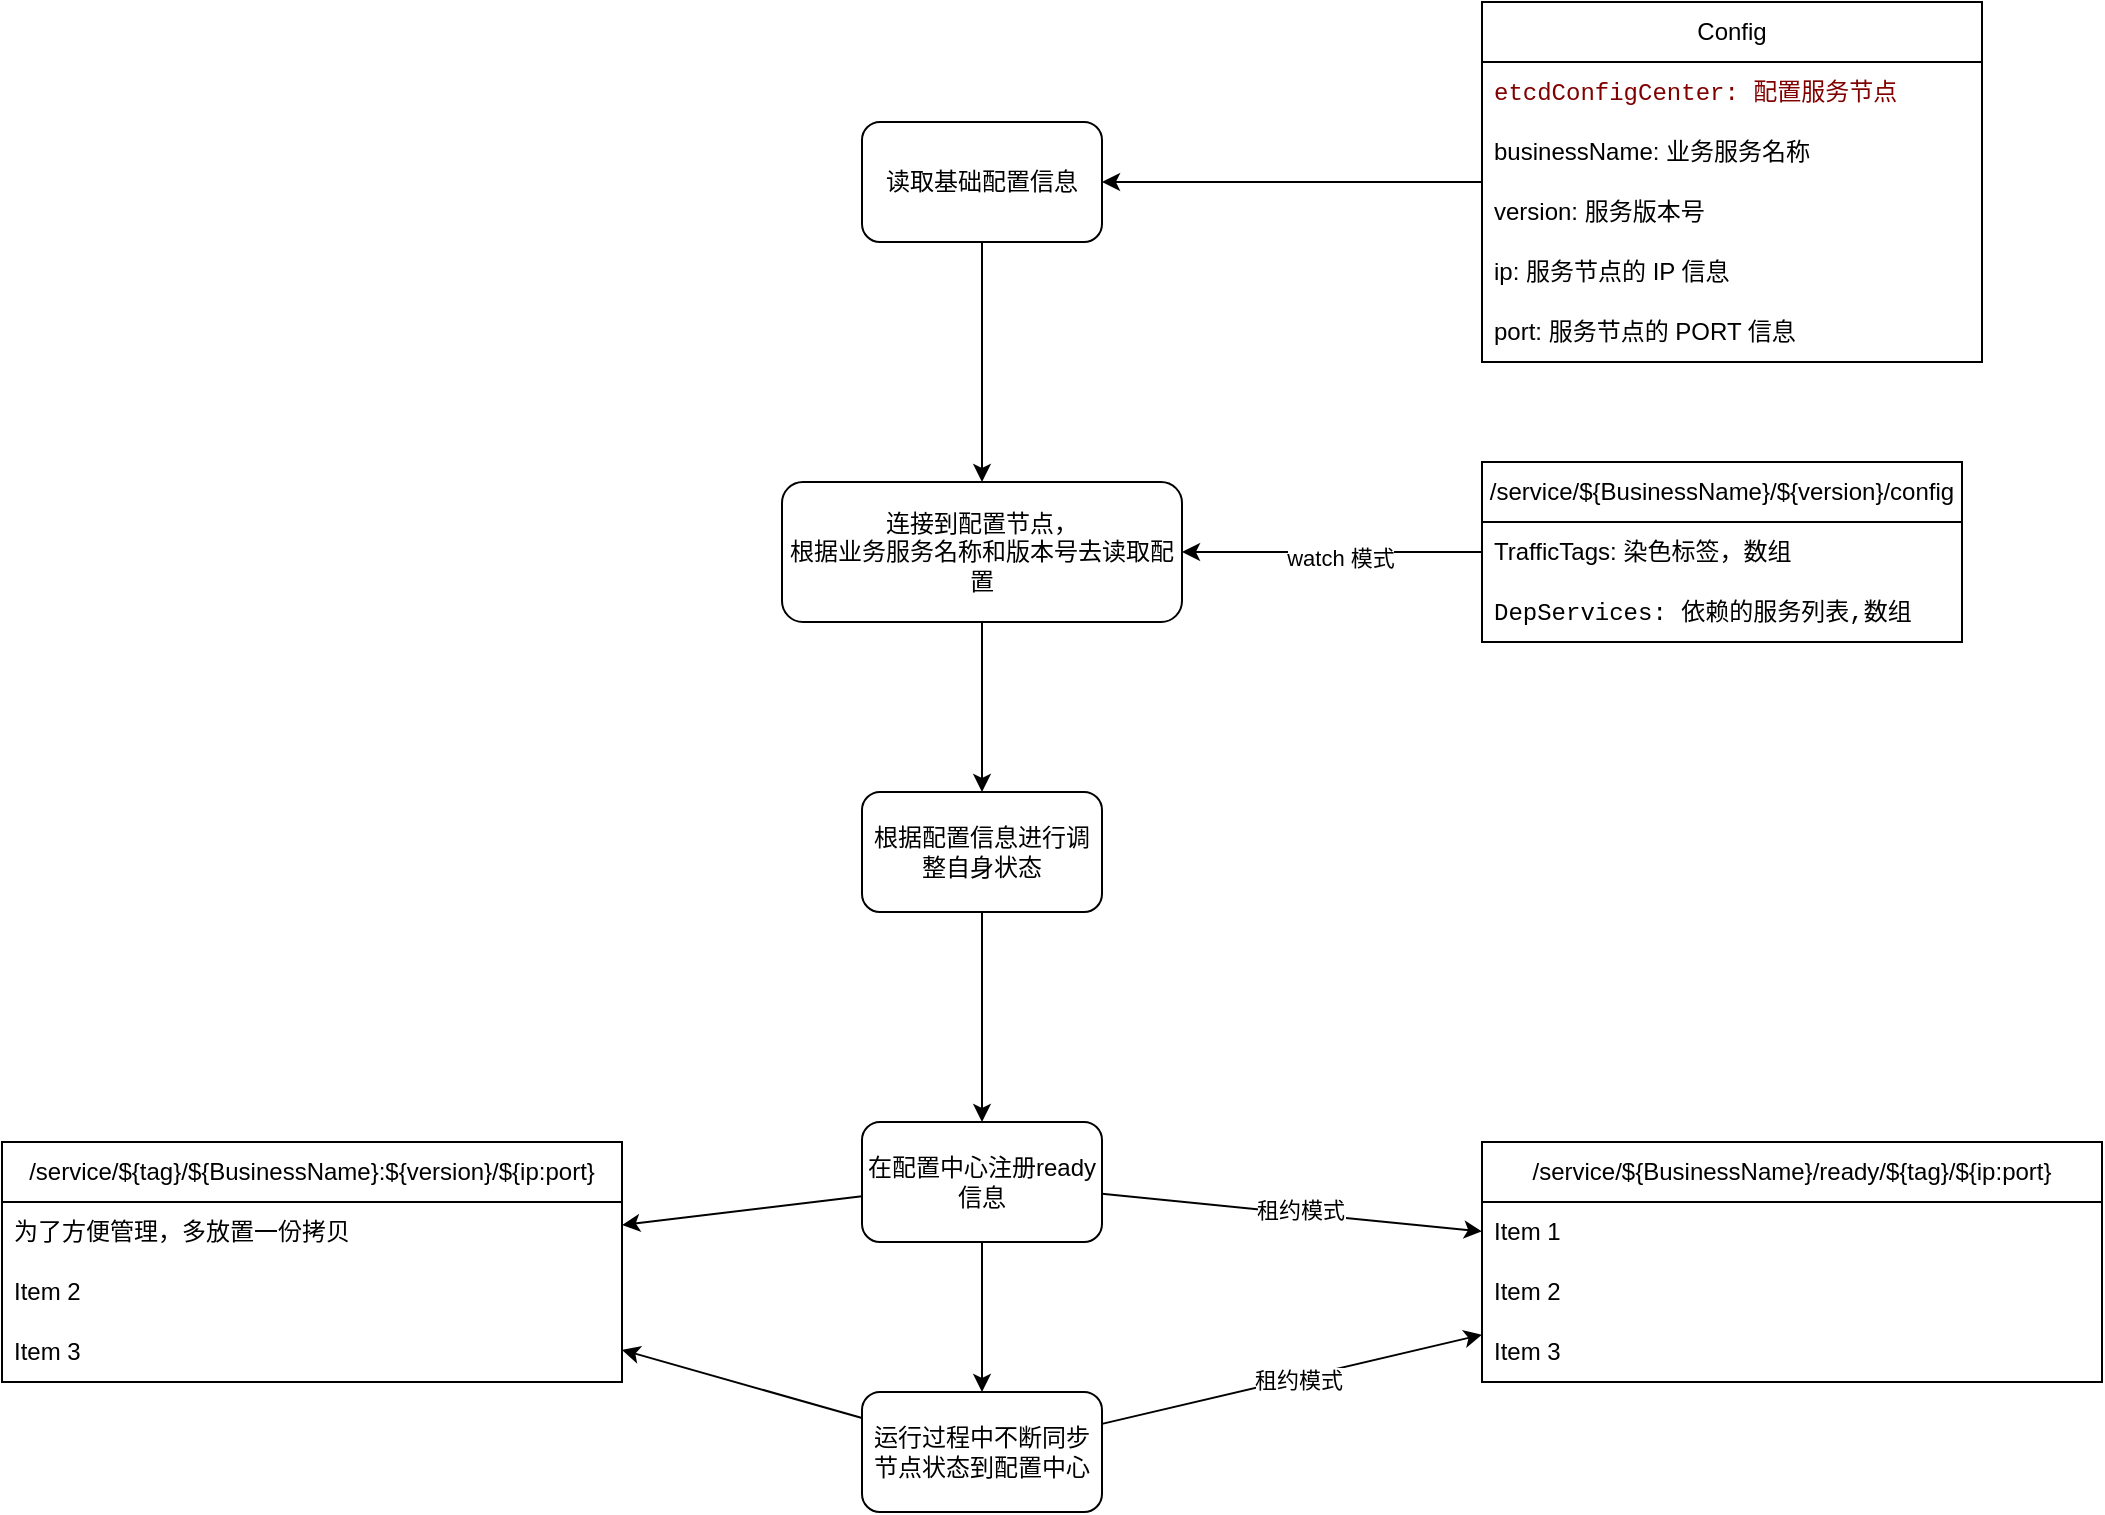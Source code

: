 <mxfile>
    <diagram id="pjNIeP8AtsBLkjPyPWQF" name="Page-1">
        <mxGraphModel dx="1611" dy="470" grid="1" gridSize="10" guides="1" tooltips="1" connect="1" arrows="1" fold="1" page="1" pageScale="1" pageWidth="827" pageHeight="1169" math="0" shadow="0">
            <root>
                <mxCell id="0"/>
                <mxCell id="1" parent="0"/>
                <mxCell id="14" value="" style="edgeStyle=none;html=1;" parent="1" source="6" target="13" edge="1">
                    <mxGeometry relative="1" as="geometry"/>
                </mxCell>
                <mxCell id="6" value="读取基础配置信息" style="rounded=1;whiteSpace=wrap;html=1;" parent="1" vertex="1">
                    <mxGeometry x="210" y="130" width="120" height="60" as="geometry"/>
                </mxCell>
                <mxCell id="12" style="edgeStyle=none;html=1;" parent="1" source="7" target="6" edge="1">
                    <mxGeometry relative="1" as="geometry"/>
                </mxCell>
                <mxCell id="7" value="Config" style="swimlane;fontStyle=0;childLayout=stackLayout;horizontal=1;startSize=30;horizontalStack=0;resizeParent=1;resizeParentMax=0;resizeLast=0;collapsible=1;marginBottom=0;whiteSpace=wrap;html=1;" parent="1" vertex="1">
                    <mxGeometry x="520" y="70" width="250" height="180" as="geometry"/>
                </mxCell>
                <mxCell id="11" value="&lt;span style=&quot;color: rgb(128, 0, 0); font-family: Menlo, Monaco, &amp;quot;Courier New&amp;quot;, monospace; white-space: pre; background-color: rgb(255, 255, 255);&quot;&gt;etcdConfigCenter: 配置服务节点&lt;/span&gt;" style="text;strokeColor=none;fillColor=none;align=left;verticalAlign=middle;spacingLeft=4;spacingRight=4;overflow=hidden;points=[[0,0.5],[1,0.5]];portConstraint=eastwest;rotatable=0;whiteSpace=wrap;html=1;" parent="7" vertex="1">
                    <mxGeometry y="30" width="250" height="30" as="geometry"/>
                </mxCell>
                <mxCell id="8" value="businessName: 业务服务名称" style="text;strokeColor=none;fillColor=none;align=left;verticalAlign=middle;spacingLeft=4;spacingRight=4;overflow=hidden;points=[[0,0.5],[1,0.5]];portConstraint=eastwest;rotatable=0;whiteSpace=wrap;html=1;" parent="7" vertex="1">
                    <mxGeometry y="60" width="250" height="30" as="geometry"/>
                </mxCell>
                <mxCell id="9" value="version: 服务版本号" style="text;strokeColor=none;fillColor=none;align=left;verticalAlign=middle;spacingLeft=4;spacingRight=4;overflow=hidden;points=[[0,0.5],[1,0.5]];portConstraint=eastwest;rotatable=0;whiteSpace=wrap;html=1;" parent="7" vertex="1">
                    <mxGeometry y="90" width="250" height="30" as="geometry"/>
                </mxCell>
                <mxCell id="28" value="ip: 服务节点的 IP 信息" style="text;strokeColor=none;fillColor=none;align=left;verticalAlign=middle;spacingLeft=4;spacingRight=4;overflow=hidden;points=[[0,0.5],[1,0.5]];portConstraint=eastwest;rotatable=0;whiteSpace=wrap;html=1;" parent="7" vertex="1">
                    <mxGeometry y="120" width="250" height="30" as="geometry"/>
                </mxCell>
                <mxCell id="29" value="port: 服务节点的 PORT 信息" style="text;strokeColor=none;fillColor=none;align=left;verticalAlign=middle;spacingLeft=4;spacingRight=4;overflow=hidden;points=[[0,0.5],[1,0.5]];portConstraint=eastwest;rotatable=0;whiteSpace=wrap;html=1;" parent="7" vertex="1">
                    <mxGeometry y="150" width="250" height="30" as="geometry"/>
                </mxCell>
                <mxCell id="16" value="" style="edgeStyle=none;html=1;" parent="1" source="13" target="15" edge="1">
                    <mxGeometry relative="1" as="geometry"/>
                </mxCell>
                <mxCell id="13" value="连接到配置节点，&lt;div&gt;&lt;span style=&quot;background-color: transparent;&quot;&gt;根据业务服务名称和版本号去读取配置&lt;/span&gt;&lt;/div&gt;" style="whiteSpace=wrap;html=1;rounded=1;" parent="1" vertex="1">
                    <mxGeometry x="170" y="310" width="200" height="70" as="geometry"/>
                </mxCell>
                <mxCell id="18" value="" style="edgeStyle=none;html=1;" parent="1" source="15" target="17" edge="1">
                    <mxGeometry relative="1" as="geometry"/>
                </mxCell>
                <mxCell id="15" value="根据配置信息进行调整自身状态" style="whiteSpace=wrap;html=1;rounded=1;" parent="1" vertex="1">
                    <mxGeometry x="210" y="465" width="120" height="60" as="geometry"/>
                </mxCell>
                <mxCell id="31" value="" style="edgeStyle=none;html=1;" parent="1" source="17" target="30" edge="1">
                    <mxGeometry relative="1" as="geometry"/>
                </mxCell>
                <mxCell id="32" style="edgeStyle=none;html=1;" parent="1" source="17" target="24" edge="1">
                    <mxGeometry relative="1" as="geometry"/>
                </mxCell>
                <mxCell id="36" value="租约模式" style="edgeLabel;html=1;align=center;verticalAlign=middle;resizable=0;points=[];" parent="32" vertex="1" connectable="0">
                    <mxGeometry x="0.054" y="2" relative="1" as="geometry">
                        <mxPoint x="-1" as="offset"/>
                    </mxGeometry>
                </mxCell>
                <mxCell id="42" style="edgeStyle=none;html=1;" edge="1" parent="1" source="17" target="38">
                    <mxGeometry relative="1" as="geometry"/>
                </mxCell>
                <mxCell id="17" value="在配置中心注册ready信息" style="whiteSpace=wrap;html=1;rounded=1;" parent="1" vertex="1">
                    <mxGeometry x="210" y="630" width="120" height="60" as="geometry"/>
                </mxCell>
                <mxCell id="23" style="edgeStyle=none;html=1;" parent="1" source="19" target="13" edge="1">
                    <mxGeometry relative="1" as="geometry"/>
                </mxCell>
                <mxCell id="35" value="watch 模式" style="edgeLabel;html=1;align=center;verticalAlign=middle;resizable=0;points=[];" parent="23" vertex="1" connectable="0">
                    <mxGeometry x="-0.049" y="3" relative="1" as="geometry">
                        <mxPoint as="offset"/>
                    </mxGeometry>
                </mxCell>
                <mxCell id="19" value="/service/${BusinessName}/${version}/config" style="swimlane;fontStyle=0;childLayout=stackLayout;horizontal=1;startSize=30;horizontalStack=0;resizeParent=1;resizeParentMax=0;resizeLast=0;collapsible=1;marginBottom=0;whiteSpace=wrap;html=1;" parent="1" vertex="1">
                    <mxGeometry x="520" y="300" width="240" height="90" as="geometry"/>
                </mxCell>
                <mxCell id="21" value="TrafficTags: 染色标签，数组" style="text;strokeColor=none;fillColor=none;align=left;verticalAlign=middle;spacingLeft=4;spacingRight=4;overflow=hidden;points=[[0,0.5],[1,0.5]];portConstraint=eastwest;rotatable=0;whiteSpace=wrap;html=1;" parent="19" vertex="1">
                    <mxGeometry y="30" width="240" height="30" as="geometry"/>
                </mxCell>
                <mxCell id="22" value="&lt;div style=&quot;color: rgb(0, 0, 0); background-color: rgb(255, 255, 255); font-family: Menlo, Monaco, &amp;quot;Courier New&amp;quot;, monospace; line-height: 18px; white-space: pre;&quot;&gt;&lt;span style=&quot;color: rgb(0, 0, 0);&quot;&gt;DepServices: 依赖的服务列表,数组&lt;/span&gt;&lt;/div&gt;" style="text;strokeColor=none;fillColor=none;align=left;verticalAlign=middle;spacingLeft=4;spacingRight=4;overflow=hidden;points=[[0,0.5],[1,0.5]];portConstraint=eastwest;rotatable=0;whiteSpace=wrap;html=1;" parent="19" vertex="1">
                    <mxGeometry y="60" width="240" height="30" as="geometry"/>
                </mxCell>
                <mxCell id="24" value="&lt;span style=&quot;color: rgb(0, 0, 0);&quot;&gt;/service/${BusinessName}/ready/${tag}/${ip:port}&lt;/span&gt;" style="swimlane;fontStyle=0;childLayout=stackLayout;horizontal=1;startSize=30;horizontalStack=0;resizeParent=1;resizeParentMax=0;resizeLast=0;collapsible=1;marginBottom=0;whiteSpace=wrap;html=1;" parent="1" vertex="1">
                    <mxGeometry x="520" y="640" width="310" height="120" as="geometry"/>
                </mxCell>
                <mxCell id="25" value="Item 1" style="text;strokeColor=none;fillColor=none;align=left;verticalAlign=middle;spacingLeft=4;spacingRight=4;overflow=hidden;points=[[0,0.5],[1,0.5]];portConstraint=eastwest;rotatable=0;whiteSpace=wrap;html=1;" parent="24" vertex="1">
                    <mxGeometry y="30" width="310" height="30" as="geometry"/>
                </mxCell>
                <mxCell id="26" value="Item 2" style="text;strokeColor=none;fillColor=none;align=left;verticalAlign=middle;spacingLeft=4;spacingRight=4;overflow=hidden;points=[[0,0.5],[1,0.5]];portConstraint=eastwest;rotatable=0;whiteSpace=wrap;html=1;" parent="24" vertex="1">
                    <mxGeometry y="60" width="310" height="30" as="geometry"/>
                </mxCell>
                <mxCell id="27" value="Item 3" style="text;strokeColor=none;fillColor=none;align=left;verticalAlign=middle;spacingLeft=4;spacingRight=4;overflow=hidden;points=[[0,0.5],[1,0.5]];portConstraint=eastwest;rotatable=0;whiteSpace=wrap;html=1;" parent="24" vertex="1">
                    <mxGeometry y="90" width="310" height="30" as="geometry"/>
                </mxCell>
                <mxCell id="33" style="edgeStyle=none;html=1;" parent="1" source="30" target="24" edge="1">
                    <mxGeometry relative="1" as="geometry"/>
                </mxCell>
                <mxCell id="37" value="&lt;span style=&quot;color: rgb(0, 0, 0);&quot;&gt;租约模式&lt;/span&gt;" style="edgeLabel;html=1;align=center;verticalAlign=middle;resizable=0;points=[];" parent="33" vertex="1" connectable="0">
                    <mxGeometry x="0.028" y="-1" relative="1" as="geometry">
                        <mxPoint as="offset"/>
                    </mxGeometry>
                </mxCell>
                <mxCell id="43" style="edgeStyle=none;html=1;" edge="1" parent="1" source="30" target="38">
                    <mxGeometry relative="1" as="geometry"/>
                </mxCell>
                <mxCell id="30" value="运行过程中不断同步节点状态到配置中心" style="whiteSpace=wrap;html=1;rounded=1;" parent="1" vertex="1">
                    <mxGeometry x="210" y="765" width="120" height="60" as="geometry"/>
                </mxCell>
                <mxCell id="38" value="&lt;span style=&quot;color: rgb(0, 0, 0);&quot;&gt;/service/${tag}/${BusinessName}:${version}/${ip:port}&lt;/span&gt;" style="swimlane;fontStyle=0;childLayout=stackLayout;horizontal=1;startSize=30;horizontalStack=0;resizeParent=1;resizeParentMax=0;resizeLast=0;collapsible=1;marginBottom=0;whiteSpace=wrap;html=1;" vertex="1" parent="1">
                    <mxGeometry x="-220" y="640" width="310" height="120" as="geometry"/>
                </mxCell>
                <mxCell id="39" value="为了方便管理，多放置一份拷贝" style="text;strokeColor=none;fillColor=none;align=left;verticalAlign=middle;spacingLeft=4;spacingRight=4;overflow=hidden;points=[[0,0.5],[1,0.5]];portConstraint=eastwest;rotatable=0;whiteSpace=wrap;html=1;" vertex="1" parent="38">
                    <mxGeometry y="30" width="310" height="30" as="geometry"/>
                </mxCell>
                <mxCell id="40" value="Item 2" style="text;strokeColor=none;fillColor=none;align=left;verticalAlign=middle;spacingLeft=4;spacingRight=4;overflow=hidden;points=[[0,0.5],[1,0.5]];portConstraint=eastwest;rotatable=0;whiteSpace=wrap;html=1;" vertex="1" parent="38">
                    <mxGeometry y="60" width="310" height="30" as="geometry"/>
                </mxCell>
                <mxCell id="41" value="Item 3" style="text;strokeColor=none;fillColor=none;align=left;verticalAlign=middle;spacingLeft=4;spacingRight=4;overflow=hidden;points=[[0,0.5],[1,0.5]];portConstraint=eastwest;rotatable=0;whiteSpace=wrap;html=1;" vertex="1" parent="38">
                    <mxGeometry y="90" width="310" height="30" as="geometry"/>
                </mxCell>
            </root>
        </mxGraphModel>
    </diagram>
</mxfile>